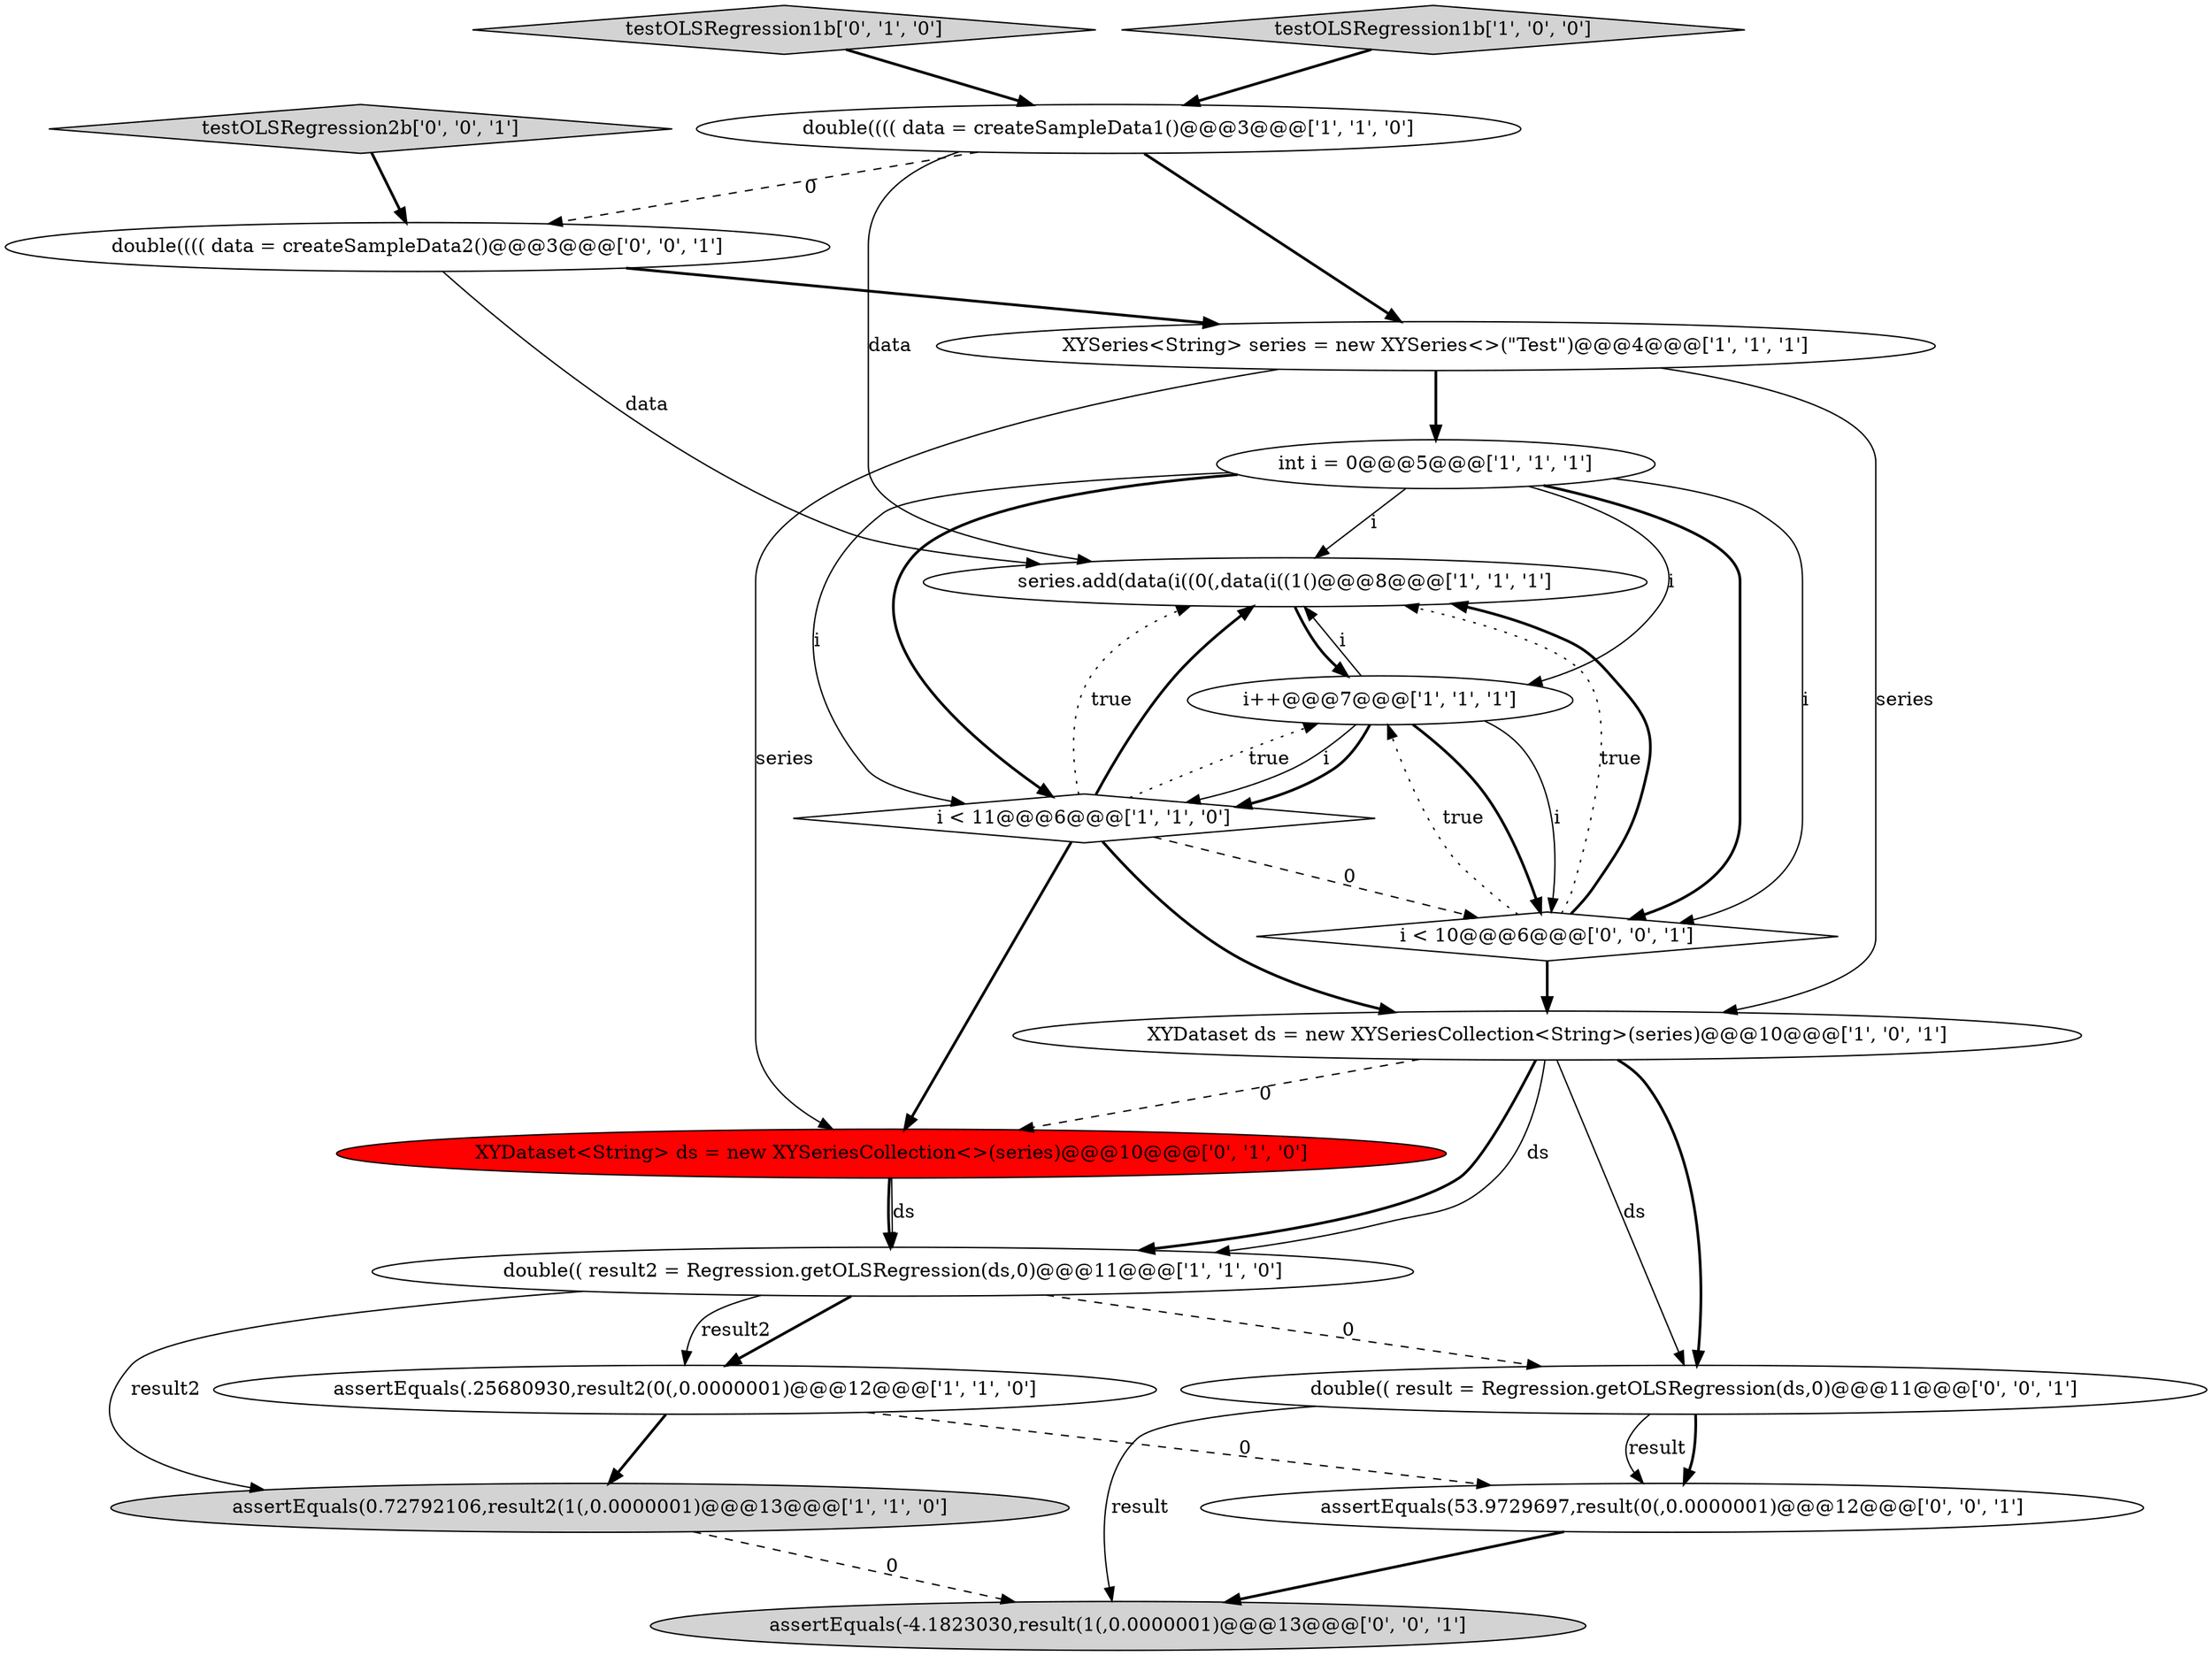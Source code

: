digraph {
12 [style = filled, label = "testOLSRegression1b['0', '1', '0']", fillcolor = lightgray, shape = diamond image = "AAA0AAABBB2BBB"];
8 [style = filled, label = "XYDataset ds = new XYSeriesCollection<String>(series)@@@10@@@['1', '0', '1']", fillcolor = white, shape = ellipse image = "AAA0AAABBB1BBB"];
16 [style = filled, label = "testOLSRegression2b['0', '0', '1']", fillcolor = lightgray, shape = diamond image = "AAA0AAABBB3BBB"];
4 [style = filled, label = "series.add(data(i((0(,data(i((1()@@@8@@@['1', '1', '1']", fillcolor = white, shape = ellipse image = "AAA0AAABBB1BBB"];
0 [style = filled, label = "assertEquals(0.72792106,result2(1(,0.0000001)@@@13@@@['1', '1', '0']", fillcolor = lightgray, shape = ellipse image = "AAA0AAABBB1BBB"];
11 [style = filled, label = "XYDataset<String> ds = new XYSeriesCollection<>(series)@@@10@@@['0', '1', '0']", fillcolor = red, shape = ellipse image = "AAA1AAABBB2BBB"];
10 [style = filled, label = "i < 11@@@6@@@['1', '1', '0']", fillcolor = white, shape = diamond image = "AAA0AAABBB1BBB"];
1 [style = filled, label = "assertEquals(.25680930,result2(0(,0.0000001)@@@12@@@['1', '1', '0']", fillcolor = white, shape = ellipse image = "AAA0AAABBB1BBB"];
2 [style = filled, label = "int i = 0@@@5@@@['1', '1', '1']", fillcolor = white, shape = ellipse image = "AAA0AAABBB1BBB"];
7 [style = filled, label = "double(((( data = createSampleData1()@@@3@@@['1', '1', '0']", fillcolor = white, shape = ellipse image = "AAA0AAABBB1BBB"];
13 [style = filled, label = "i < 10@@@6@@@['0', '0', '1']", fillcolor = white, shape = diamond image = "AAA0AAABBB3BBB"];
15 [style = filled, label = "double(( result = Regression.getOLSRegression(ds,0)@@@11@@@['0', '0', '1']", fillcolor = white, shape = ellipse image = "AAA0AAABBB3BBB"];
17 [style = filled, label = "assertEquals(-4.1823030,result(1(,0.0000001)@@@13@@@['0', '0', '1']", fillcolor = lightgray, shape = ellipse image = "AAA0AAABBB3BBB"];
14 [style = filled, label = "assertEquals(53.9729697,result(0(,0.0000001)@@@12@@@['0', '0', '1']", fillcolor = white, shape = ellipse image = "AAA0AAABBB3BBB"];
18 [style = filled, label = "double(((( data = createSampleData2()@@@3@@@['0', '0', '1']", fillcolor = white, shape = ellipse image = "AAA0AAABBB3BBB"];
9 [style = filled, label = "XYSeries<String> series = new XYSeries<>(\"Test\")@@@4@@@['1', '1', '1']", fillcolor = white, shape = ellipse image = "AAA0AAABBB1BBB"];
5 [style = filled, label = "i++@@@7@@@['1', '1', '1']", fillcolor = white, shape = ellipse image = "AAA0AAABBB1BBB"];
3 [style = filled, label = "double(( result2 = Regression.getOLSRegression(ds,0)@@@11@@@['1', '1', '0']", fillcolor = white, shape = ellipse image = "AAA0AAABBB1BBB"];
6 [style = filled, label = "testOLSRegression1b['1', '0', '0']", fillcolor = lightgray, shape = diamond image = "AAA0AAABBB1BBB"];
5->10 [style = bold, label=""];
16->18 [style = bold, label=""];
8->15 [style = bold, label=""];
7->18 [style = dashed, label="0"];
3->1 [style = bold, label=""];
15->14 [style = bold, label=""];
1->14 [style = dashed, label="0"];
9->2 [style = bold, label=""];
3->1 [style = solid, label="result2"];
5->4 [style = solid, label="i"];
3->0 [style = solid, label="result2"];
9->11 [style = solid, label="series"];
8->3 [style = bold, label=""];
15->14 [style = solid, label="result"];
14->17 [style = bold, label=""];
13->5 [style = dotted, label="true"];
2->13 [style = solid, label="i"];
1->0 [style = bold, label=""];
5->13 [style = solid, label="i"];
2->10 [style = solid, label="i"];
10->13 [style = dashed, label="0"];
2->10 [style = bold, label=""];
10->5 [style = dotted, label="true"];
0->17 [style = dashed, label="0"];
15->17 [style = solid, label="result"];
12->7 [style = bold, label=""];
2->13 [style = bold, label=""];
18->4 [style = solid, label="data"];
7->9 [style = bold, label=""];
10->11 [style = bold, label=""];
10->8 [style = bold, label=""];
8->3 [style = solid, label="ds"];
11->3 [style = bold, label=""];
8->15 [style = solid, label="ds"];
5->13 [style = bold, label=""];
2->4 [style = solid, label="i"];
18->9 [style = bold, label=""];
7->4 [style = solid, label="data"];
10->4 [style = bold, label=""];
3->15 [style = dashed, label="0"];
10->4 [style = dotted, label="true"];
13->8 [style = bold, label=""];
6->7 [style = bold, label=""];
8->11 [style = dashed, label="0"];
9->8 [style = solid, label="series"];
5->10 [style = solid, label="i"];
4->5 [style = bold, label=""];
2->5 [style = solid, label="i"];
13->4 [style = dotted, label="true"];
11->3 [style = solid, label="ds"];
13->4 [style = bold, label=""];
}
